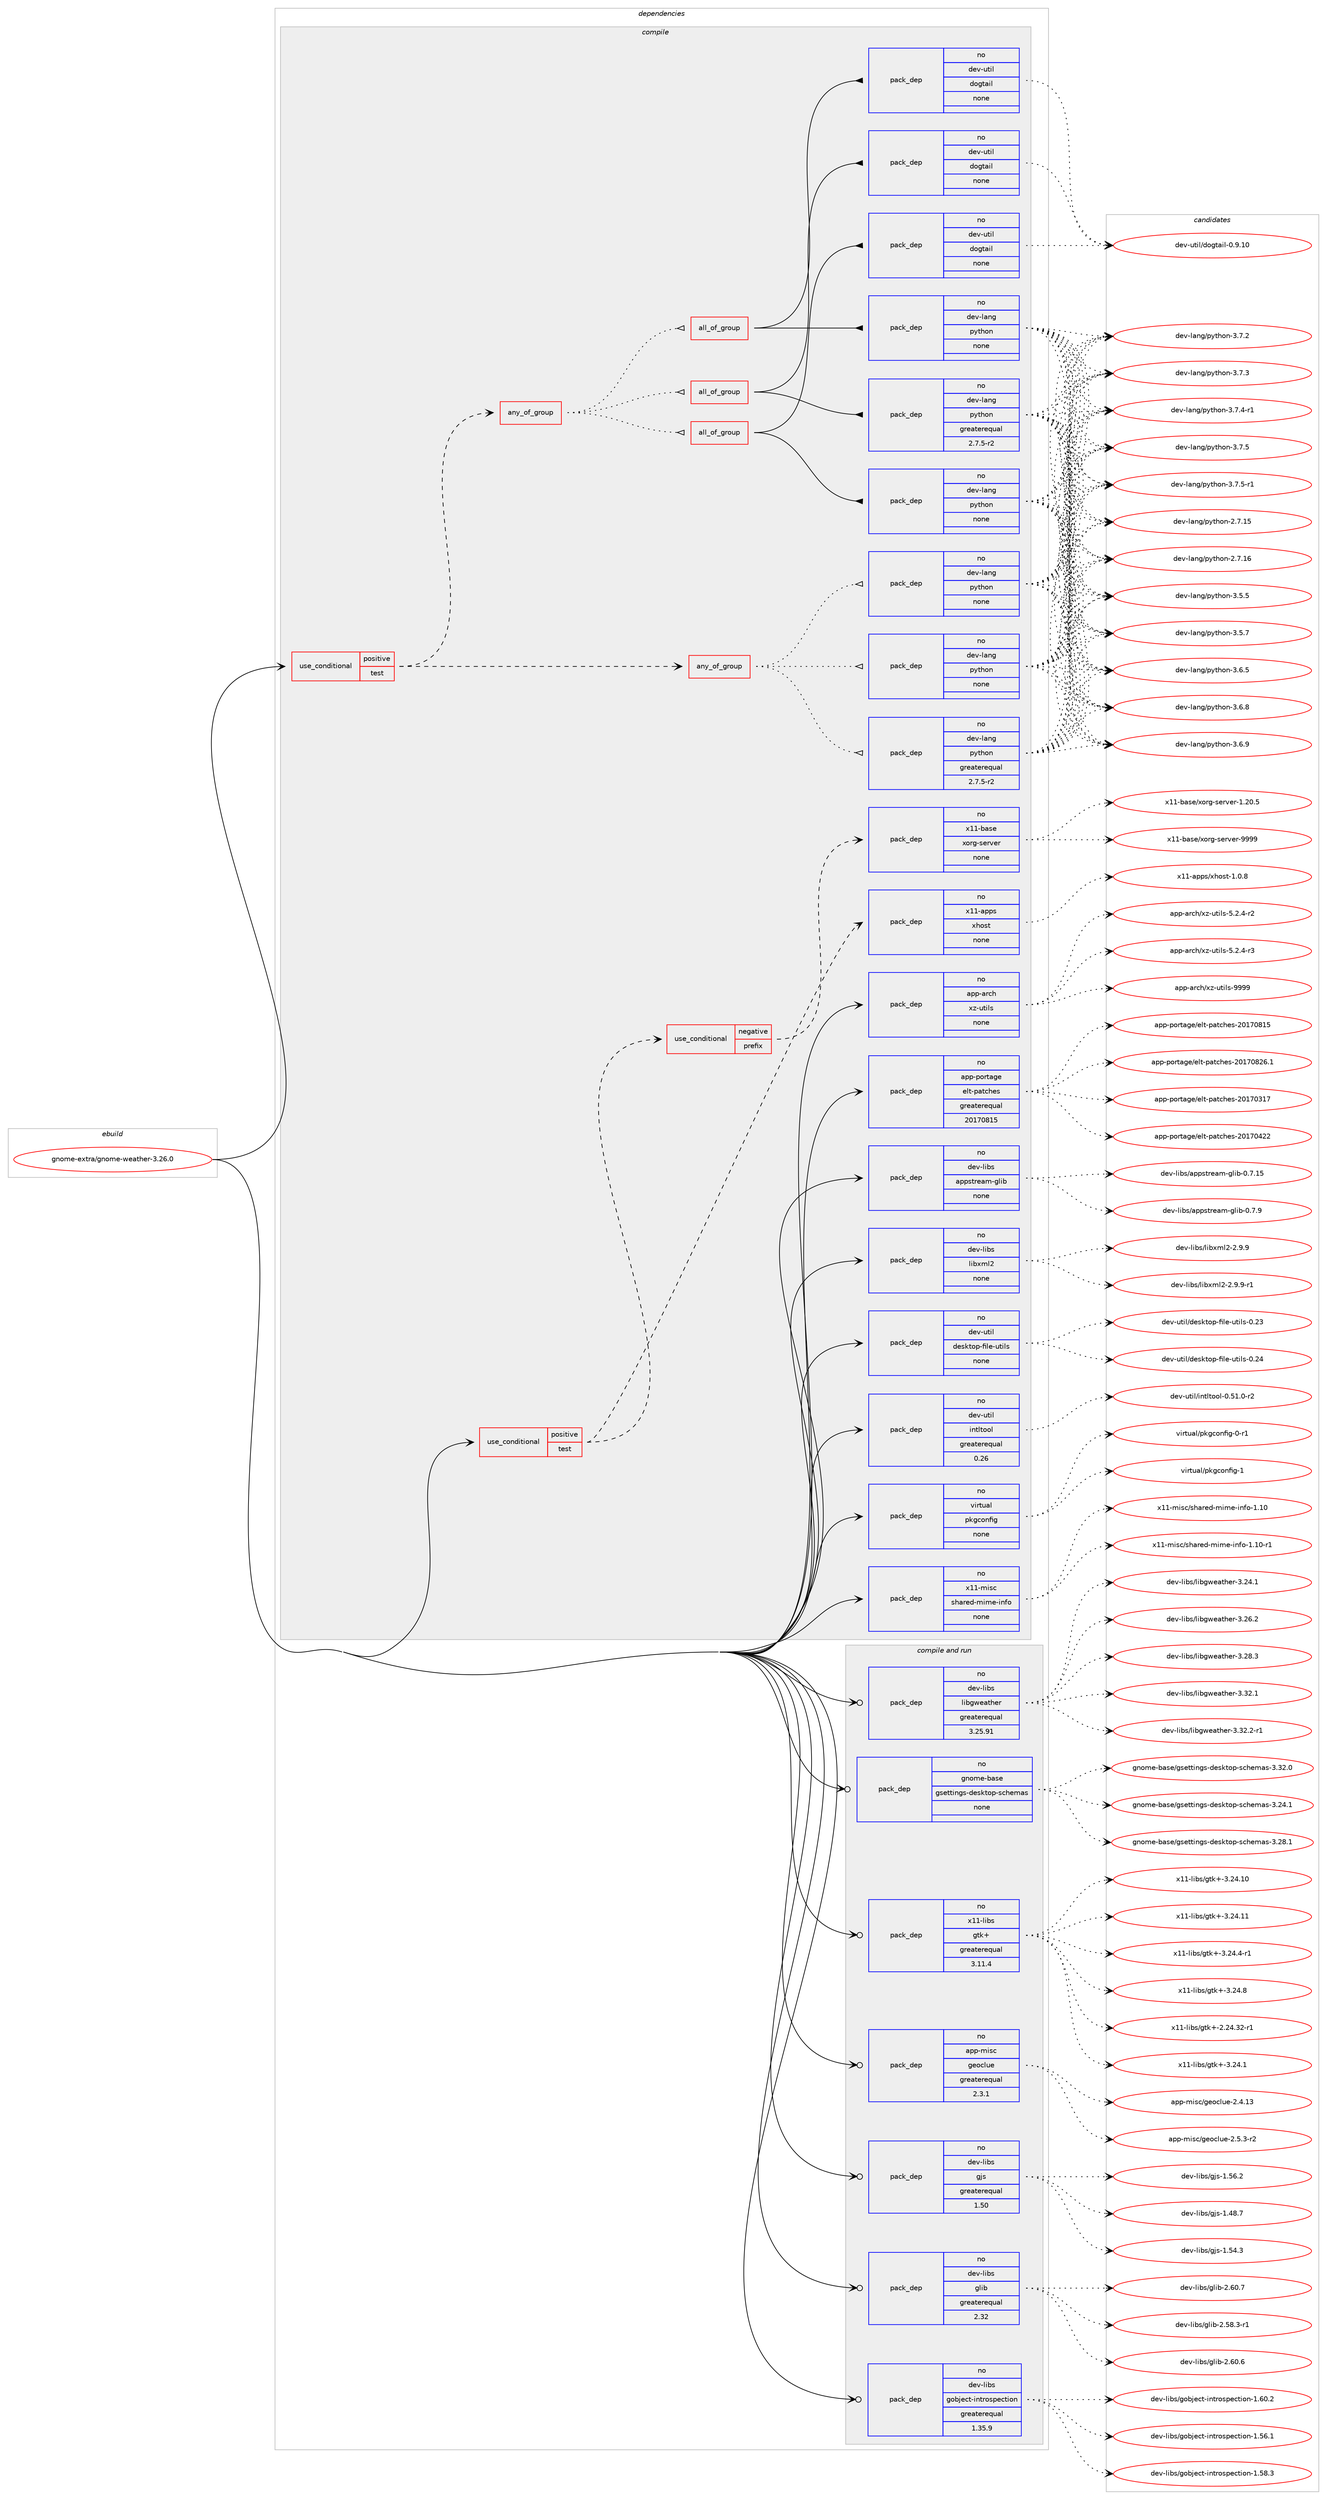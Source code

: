 digraph prolog {

# *************
# Graph options
# *************

newrank=true;
concentrate=true;
compound=true;
graph [rankdir=LR,fontname=Helvetica,fontsize=10,ranksep=1.5];#, ranksep=2.5, nodesep=0.2];
edge  [arrowhead=vee];
node  [fontname=Helvetica,fontsize=10];

# **********
# The ebuild
# **********

subgraph cluster_leftcol {
color=gray;
rank=same;
label=<<i>ebuild</i>>;
id [label="gnome-extra/gnome-weather-3.26.0", color=red, width=4, href="../gnome-extra/gnome-weather-3.26.0.svg"];
}

# ****************
# The dependencies
# ****************

subgraph cluster_midcol {
color=gray;
label=<<i>dependencies</i>>;
subgraph cluster_compile {
fillcolor="#eeeeee";
style=filled;
label=<<i>compile</i>>;
subgraph cond186007 {
dependency749038 [label=<<TABLE BORDER="0" CELLBORDER="1" CELLSPACING="0" CELLPADDING="4"><TR><TD ROWSPAN="3" CELLPADDING="10">use_conditional</TD></TR><TR><TD>positive</TD></TR><TR><TD>test</TD></TR></TABLE>>, shape=none, color=red];
subgraph any12221 {
dependency749039 [label=<<TABLE BORDER="0" CELLBORDER="1" CELLSPACING="0" CELLPADDING="4"><TR><TD CELLPADDING="10">any_of_group</TD></TR></TABLE>>, shape=none, color=red];subgraph pack550413 {
dependency749040 [label=<<TABLE BORDER="0" CELLBORDER="1" CELLSPACING="0" CELLPADDING="4" WIDTH="220"><TR><TD ROWSPAN="6" CELLPADDING="30">pack_dep</TD></TR><TR><TD WIDTH="110">no</TD></TR><TR><TD>dev-lang</TD></TR><TR><TD>python</TD></TR><TR><TD>none</TD></TR><TR><TD></TD></TR></TABLE>>, shape=none, color=blue];
}
dependency749039:e -> dependency749040:w [weight=20,style="dotted",arrowhead="oinv"];
subgraph pack550414 {
dependency749041 [label=<<TABLE BORDER="0" CELLBORDER="1" CELLSPACING="0" CELLPADDING="4" WIDTH="220"><TR><TD ROWSPAN="6" CELLPADDING="30">pack_dep</TD></TR><TR><TD WIDTH="110">no</TD></TR><TR><TD>dev-lang</TD></TR><TR><TD>python</TD></TR><TR><TD>none</TD></TR><TR><TD></TD></TR></TABLE>>, shape=none, color=blue];
}
dependency749039:e -> dependency749041:w [weight=20,style="dotted",arrowhead="oinv"];
subgraph pack550415 {
dependency749042 [label=<<TABLE BORDER="0" CELLBORDER="1" CELLSPACING="0" CELLPADDING="4" WIDTH="220"><TR><TD ROWSPAN="6" CELLPADDING="30">pack_dep</TD></TR><TR><TD WIDTH="110">no</TD></TR><TR><TD>dev-lang</TD></TR><TR><TD>python</TD></TR><TR><TD>greaterequal</TD></TR><TR><TD>2.7.5-r2</TD></TR></TABLE>>, shape=none, color=blue];
}
dependency749039:e -> dependency749042:w [weight=20,style="dotted",arrowhead="oinv"];
}
dependency749038:e -> dependency749039:w [weight=20,style="dashed",arrowhead="vee"];
subgraph any12222 {
dependency749043 [label=<<TABLE BORDER="0" CELLBORDER="1" CELLSPACING="0" CELLPADDING="4"><TR><TD CELLPADDING="10">any_of_group</TD></TR></TABLE>>, shape=none, color=red];subgraph all400 {
dependency749044 [label=<<TABLE BORDER="0" CELLBORDER="1" CELLSPACING="0" CELLPADDING="4"><TR><TD CELLPADDING="10">all_of_group</TD></TR></TABLE>>, shape=none, color=red];subgraph pack550416 {
dependency749045 [label=<<TABLE BORDER="0" CELLBORDER="1" CELLSPACING="0" CELLPADDING="4" WIDTH="220"><TR><TD ROWSPAN="6" CELLPADDING="30">pack_dep</TD></TR><TR><TD WIDTH="110">no</TD></TR><TR><TD>dev-lang</TD></TR><TR><TD>python</TD></TR><TR><TD>none</TD></TR><TR><TD></TD></TR></TABLE>>, shape=none, color=blue];
}
dependency749044:e -> dependency749045:w [weight=20,style="solid",arrowhead="inv"];
subgraph pack550417 {
dependency749046 [label=<<TABLE BORDER="0" CELLBORDER="1" CELLSPACING="0" CELLPADDING="4" WIDTH="220"><TR><TD ROWSPAN="6" CELLPADDING="30">pack_dep</TD></TR><TR><TD WIDTH="110">no</TD></TR><TR><TD>dev-util</TD></TR><TR><TD>dogtail</TD></TR><TR><TD>none</TD></TR><TR><TD></TD></TR></TABLE>>, shape=none, color=blue];
}
dependency749044:e -> dependency749046:w [weight=20,style="solid",arrowhead="inv"];
}
dependency749043:e -> dependency749044:w [weight=20,style="dotted",arrowhead="oinv"];
subgraph all401 {
dependency749047 [label=<<TABLE BORDER="0" CELLBORDER="1" CELLSPACING="0" CELLPADDING="4"><TR><TD CELLPADDING="10">all_of_group</TD></TR></TABLE>>, shape=none, color=red];subgraph pack550418 {
dependency749048 [label=<<TABLE BORDER="0" CELLBORDER="1" CELLSPACING="0" CELLPADDING="4" WIDTH="220"><TR><TD ROWSPAN="6" CELLPADDING="30">pack_dep</TD></TR><TR><TD WIDTH="110">no</TD></TR><TR><TD>dev-lang</TD></TR><TR><TD>python</TD></TR><TR><TD>none</TD></TR><TR><TD></TD></TR></TABLE>>, shape=none, color=blue];
}
dependency749047:e -> dependency749048:w [weight=20,style="solid",arrowhead="inv"];
subgraph pack550419 {
dependency749049 [label=<<TABLE BORDER="0" CELLBORDER="1" CELLSPACING="0" CELLPADDING="4" WIDTH="220"><TR><TD ROWSPAN="6" CELLPADDING="30">pack_dep</TD></TR><TR><TD WIDTH="110">no</TD></TR><TR><TD>dev-util</TD></TR><TR><TD>dogtail</TD></TR><TR><TD>none</TD></TR><TR><TD></TD></TR></TABLE>>, shape=none, color=blue];
}
dependency749047:e -> dependency749049:w [weight=20,style="solid",arrowhead="inv"];
}
dependency749043:e -> dependency749047:w [weight=20,style="dotted",arrowhead="oinv"];
subgraph all402 {
dependency749050 [label=<<TABLE BORDER="0" CELLBORDER="1" CELLSPACING="0" CELLPADDING="4"><TR><TD CELLPADDING="10">all_of_group</TD></TR></TABLE>>, shape=none, color=red];subgraph pack550420 {
dependency749051 [label=<<TABLE BORDER="0" CELLBORDER="1" CELLSPACING="0" CELLPADDING="4" WIDTH="220"><TR><TD ROWSPAN="6" CELLPADDING="30">pack_dep</TD></TR><TR><TD WIDTH="110">no</TD></TR><TR><TD>dev-lang</TD></TR><TR><TD>python</TD></TR><TR><TD>greaterequal</TD></TR><TR><TD>2.7.5-r2</TD></TR></TABLE>>, shape=none, color=blue];
}
dependency749050:e -> dependency749051:w [weight=20,style="solid",arrowhead="inv"];
subgraph pack550421 {
dependency749052 [label=<<TABLE BORDER="0" CELLBORDER="1" CELLSPACING="0" CELLPADDING="4" WIDTH="220"><TR><TD ROWSPAN="6" CELLPADDING="30">pack_dep</TD></TR><TR><TD WIDTH="110">no</TD></TR><TR><TD>dev-util</TD></TR><TR><TD>dogtail</TD></TR><TR><TD>none</TD></TR><TR><TD></TD></TR></TABLE>>, shape=none, color=blue];
}
dependency749050:e -> dependency749052:w [weight=20,style="solid",arrowhead="inv"];
}
dependency749043:e -> dependency749050:w [weight=20,style="dotted",arrowhead="oinv"];
}
dependency749038:e -> dependency749043:w [weight=20,style="dashed",arrowhead="vee"];
}
id:e -> dependency749038:w [weight=20,style="solid",arrowhead="vee"];
subgraph cond186008 {
dependency749053 [label=<<TABLE BORDER="0" CELLBORDER="1" CELLSPACING="0" CELLPADDING="4"><TR><TD ROWSPAN="3" CELLPADDING="10">use_conditional</TD></TR><TR><TD>positive</TD></TR><TR><TD>test</TD></TR></TABLE>>, shape=none, color=red];
subgraph cond186009 {
dependency749054 [label=<<TABLE BORDER="0" CELLBORDER="1" CELLSPACING="0" CELLPADDING="4"><TR><TD ROWSPAN="3" CELLPADDING="10">use_conditional</TD></TR><TR><TD>negative</TD></TR><TR><TD>prefix</TD></TR></TABLE>>, shape=none, color=red];
subgraph pack550422 {
dependency749055 [label=<<TABLE BORDER="0" CELLBORDER="1" CELLSPACING="0" CELLPADDING="4" WIDTH="220"><TR><TD ROWSPAN="6" CELLPADDING="30">pack_dep</TD></TR><TR><TD WIDTH="110">no</TD></TR><TR><TD>x11-base</TD></TR><TR><TD>xorg-server</TD></TR><TR><TD>none</TD></TR><TR><TD></TD></TR></TABLE>>, shape=none, color=blue];
}
dependency749054:e -> dependency749055:w [weight=20,style="dashed",arrowhead="vee"];
}
dependency749053:e -> dependency749054:w [weight=20,style="dashed",arrowhead="vee"];
subgraph pack550423 {
dependency749056 [label=<<TABLE BORDER="0" CELLBORDER="1" CELLSPACING="0" CELLPADDING="4" WIDTH="220"><TR><TD ROWSPAN="6" CELLPADDING="30">pack_dep</TD></TR><TR><TD WIDTH="110">no</TD></TR><TR><TD>x11-apps</TD></TR><TR><TD>xhost</TD></TR><TR><TD>none</TD></TR><TR><TD></TD></TR></TABLE>>, shape=none, color=blue];
}
dependency749053:e -> dependency749056:w [weight=20,style="dashed",arrowhead="vee"];
}
id:e -> dependency749053:w [weight=20,style="solid",arrowhead="vee"];
subgraph pack550424 {
dependency749057 [label=<<TABLE BORDER="0" CELLBORDER="1" CELLSPACING="0" CELLPADDING="4" WIDTH="220"><TR><TD ROWSPAN="6" CELLPADDING="30">pack_dep</TD></TR><TR><TD WIDTH="110">no</TD></TR><TR><TD>app-arch</TD></TR><TR><TD>xz-utils</TD></TR><TR><TD>none</TD></TR><TR><TD></TD></TR></TABLE>>, shape=none, color=blue];
}
id:e -> dependency749057:w [weight=20,style="solid",arrowhead="vee"];
subgraph pack550425 {
dependency749058 [label=<<TABLE BORDER="0" CELLBORDER="1" CELLSPACING="0" CELLPADDING="4" WIDTH="220"><TR><TD ROWSPAN="6" CELLPADDING="30">pack_dep</TD></TR><TR><TD WIDTH="110">no</TD></TR><TR><TD>app-portage</TD></TR><TR><TD>elt-patches</TD></TR><TR><TD>greaterequal</TD></TR><TR><TD>20170815</TD></TR></TABLE>>, shape=none, color=blue];
}
id:e -> dependency749058:w [weight=20,style="solid",arrowhead="vee"];
subgraph pack550426 {
dependency749059 [label=<<TABLE BORDER="0" CELLBORDER="1" CELLSPACING="0" CELLPADDING="4" WIDTH="220"><TR><TD ROWSPAN="6" CELLPADDING="30">pack_dep</TD></TR><TR><TD WIDTH="110">no</TD></TR><TR><TD>dev-libs</TD></TR><TR><TD>appstream-glib</TD></TR><TR><TD>none</TD></TR><TR><TD></TD></TR></TABLE>>, shape=none, color=blue];
}
id:e -> dependency749059:w [weight=20,style="solid",arrowhead="vee"];
subgraph pack550427 {
dependency749060 [label=<<TABLE BORDER="0" CELLBORDER="1" CELLSPACING="0" CELLPADDING="4" WIDTH="220"><TR><TD ROWSPAN="6" CELLPADDING="30">pack_dep</TD></TR><TR><TD WIDTH="110">no</TD></TR><TR><TD>dev-libs</TD></TR><TR><TD>libxml2</TD></TR><TR><TD>none</TD></TR><TR><TD></TD></TR></TABLE>>, shape=none, color=blue];
}
id:e -> dependency749060:w [weight=20,style="solid",arrowhead="vee"];
subgraph pack550428 {
dependency749061 [label=<<TABLE BORDER="0" CELLBORDER="1" CELLSPACING="0" CELLPADDING="4" WIDTH="220"><TR><TD ROWSPAN="6" CELLPADDING="30">pack_dep</TD></TR><TR><TD WIDTH="110">no</TD></TR><TR><TD>dev-util</TD></TR><TR><TD>desktop-file-utils</TD></TR><TR><TD>none</TD></TR><TR><TD></TD></TR></TABLE>>, shape=none, color=blue];
}
id:e -> dependency749061:w [weight=20,style="solid",arrowhead="vee"];
subgraph pack550429 {
dependency749062 [label=<<TABLE BORDER="0" CELLBORDER="1" CELLSPACING="0" CELLPADDING="4" WIDTH="220"><TR><TD ROWSPAN="6" CELLPADDING="30">pack_dep</TD></TR><TR><TD WIDTH="110">no</TD></TR><TR><TD>dev-util</TD></TR><TR><TD>intltool</TD></TR><TR><TD>greaterequal</TD></TR><TR><TD>0.26</TD></TR></TABLE>>, shape=none, color=blue];
}
id:e -> dependency749062:w [weight=20,style="solid",arrowhead="vee"];
subgraph pack550430 {
dependency749063 [label=<<TABLE BORDER="0" CELLBORDER="1" CELLSPACING="0" CELLPADDING="4" WIDTH="220"><TR><TD ROWSPAN="6" CELLPADDING="30">pack_dep</TD></TR><TR><TD WIDTH="110">no</TD></TR><TR><TD>virtual</TD></TR><TR><TD>pkgconfig</TD></TR><TR><TD>none</TD></TR><TR><TD></TD></TR></TABLE>>, shape=none, color=blue];
}
id:e -> dependency749063:w [weight=20,style="solid",arrowhead="vee"];
subgraph pack550431 {
dependency749064 [label=<<TABLE BORDER="0" CELLBORDER="1" CELLSPACING="0" CELLPADDING="4" WIDTH="220"><TR><TD ROWSPAN="6" CELLPADDING="30">pack_dep</TD></TR><TR><TD WIDTH="110">no</TD></TR><TR><TD>x11-misc</TD></TR><TR><TD>shared-mime-info</TD></TR><TR><TD>none</TD></TR><TR><TD></TD></TR></TABLE>>, shape=none, color=blue];
}
id:e -> dependency749064:w [weight=20,style="solid",arrowhead="vee"];
}
subgraph cluster_compileandrun {
fillcolor="#eeeeee";
style=filled;
label=<<i>compile and run</i>>;
subgraph pack550432 {
dependency749065 [label=<<TABLE BORDER="0" CELLBORDER="1" CELLSPACING="0" CELLPADDING="4" WIDTH="220"><TR><TD ROWSPAN="6" CELLPADDING="30">pack_dep</TD></TR><TR><TD WIDTH="110">no</TD></TR><TR><TD>app-misc</TD></TR><TR><TD>geoclue</TD></TR><TR><TD>greaterequal</TD></TR><TR><TD>2.3.1</TD></TR></TABLE>>, shape=none, color=blue];
}
id:e -> dependency749065:w [weight=20,style="solid",arrowhead="odotvee"];
subgraph pack550433 {
dependency749066 [label=<<TABLE BORDER="0" CELLBORDER="1" CELLSPACING="0" CELLPADDING="4" WIDTH="220"><TR><TD ROWSPAN="6" CELLPADDING="30">pack_dep</TD></TR><TR><TD WIDTH="110">no</TD></TR><TR><TD>dev-libs</TD></TR><TR><TD>gjs</TD></TR><TR><TD>greaterequal</TD></TR><TR><TD>1.50</TD></TR></TABLE>>, shape=none, color=blue];
}
id:e -> dependency749066:w [weight=20,style="solid",arrowhead="odotvee"];
subgraph pack550434 {
dependency749067 [label=<<TABLE BORDER="0" CELLBORDER="1" CELLSPACING="0" CELLPADDING="4" WIDTH="220"><TR><TD ROWSPAN="6" CELLPADDING="30">pack_dep</TD></TR><TR><TD WIDTH="110">no</TD></TR><TR><TD>dev-libs</TD></TR><TR><TD>glib</TD></TR><TR><TD>greaterequal</TD></TR><TR><TD>2.32</TD></TR></TABLE>>, shape=none, color=blue];
}
id:e -> dependency749067:w [weight=20,style="solid",arrowhead="odotvee"];
subgraph pack550435 {
dependency749068 [label=<<TABLE BORDER="0" CELLBORDER="1" CELLSPACING="0" CELLPADDING="4" WIDTH="220"><TR><TD ROWSPAN="6" CELLPADDING="30">pack_dep</TD></TR><TR><TD WIDTH="110">no</TD></TR><TR><TD>dev-libs</TD></TR><TR><TD>gobject-introspection</TD></TR><TR><TD>greaterequal</TD></TR><TR><TD>1.35.9</TD></TR></TABLE>>, shape=none, color=blue];
}
id:e -> dependency749068:w [weight=20,style="solid",arrowhead="odotvee"];
subgraph pack550436 {
dependency749069 [label=<<TABLE BORDER="0" CELLBORDER="1" CELLSPACING="0" CELLPADDING="4" WIDTH="220"><TR><TD ROWSPAN="6" CELLPADDING="30">pack_dep</TD></TR><TR><TD WIDTH="110">no</TD></TR><TR><TD>dev-libs</TD></TR><TR><TD>libgweather</TD></TR><TR><TD>greaterequal</TD></TR><TR><TD>3.25.91</TD></TR></TABLE>>, shape=none, color=blue];
}
id:e -> dependency749069:w [weight=20,style="solid",arrowhead="odotvee"];
subgraph pack550437 {
dependency749070 [label=<<TABLE BORDER="0" CELLBORDER="1" CELLSPACING="0" CELLPADDING="4" WIDTH="220"><TR><TD ROWSPAN="6" CELLPADDING="30">pack_dep</TD></TR><TR><TD WIDTH="110">no</TD></TR><TR><TD>gnome-base</TD></TR><TR><TD>gsettings-desktop-schemas</TD></TR><TR><TD>none</TD></TR><TR><TD></TD></TR></TABLE>>, shape=none, color=blue];
}
id:e -> dependency749070:w [weight=20,style="solid",arrowhead="odotvee"];
subgraph pack550438 {
dependency749071 [label=<<TABLE BORDER="0" CELLBORDER="1" CELLSPACING="0" CELLPADDING="4" WIDTH="220"><TR><TD ROWSPAN="6" CELLPADDING="30">pack_dep</TD></TR><TR><TD WIDTH="110">no</TD></TR><TR><TD>x11-libs</TD></TR><TR><TD>gtk+</TD></TR><TR><TD>greaterequal</TD></TR><TR><TD>3.11.4</TD></TR></TABLE>>, shape=none, color=blue];
}
id:e -> dependency749071:w [weight=20,style="solid",arrowhead="odotvee"];
}
subgraph cluster_run {
fillcolor="#eeeeee";
style=filled;
label=<<i>run</i>>;
}
}

# **************
# The candidates
# **************

subgraph cluster_choices {
rank=same;
color=gray;
label=<<i>candidates</i>>;

subgraph choice550413 {
color=black;
nodesep=1;
choice10010111845108971101034711212111610411111045504655464953 [label="dev-lang/python-2.7.15", color=red, width=4,href="../dev-lang/python-2.7.15.svg"];
choice10010111845108971101034711212111610411111045504655464954 [label="dev-lang/python-2.7.16", color=red, width=4,href="../dev-lang/python-2.7.16.svg"];
choice100101118451089711010347112121116104111110455146534653 [label="dev-lang/python-3.5.5", color=red, width=4,href="../dev-lang/python-3.5.5.svg"];
choice100101118451089711010347112121116104111110455146534655 [label="dev-lang/python-3.5.7", color=red, width=4,href="../dev-lang/python-3.5.7.svg"];
choice100101118451089711010347112121116104111110455146544653 [label="dev-lang/python-3.6.5", color=red, width=4,href="../dev-lang/python-3.6.5.svg"];
choice100101118451089711010347112121116104111110455146544656 [label="dev-lang/python-3.6.8", color=red, width=4,href="../dev-lang/python-3.6.8.svg"];
choice100101118451089711010347112121116104111110455146544657 [label="dev-lang/python-3.6.9", color=red, width=4,href="../dev-lang/python-3.6.9.svg"];
choice100101118451089711010347112121116104111110455146554650 [label="dev-lang/python-3.7.2", color=red, width=4,href="../dev-lang/python-3.7.2.svg"];
choice100101118451089711010347112121116104111110455146554651 [label="dev-lang/python-3.7.3", color=red, width=4,href="../dev-lang/python-3.7.3.svg"];
choice1001011184510897110103471121211161041111104551465546524511449 [label="dev-lang/python-3.7.4-r1", color=red, width=4,href="../dev-lang/python-3.7.4-r1.svg"];
choice100101118451089711010347112121116104111110455146554653 [label="dev-lang/python-3.7.5", color=red, width=4,href="../dev-lang/python-3.7.5.svg"];
choice1001011184510897110103471121211161041111104551465546534511449 [label="dev-lang/python-3.7.5-r1", color=red, width=4,href="../dev-lang/python-3.7.5-r1.svg"];
dependency749040:e -> choice10010111845108971101034711212111610411111045504655464953:w [style=dotted,weight="100"];
dependency749040:e -> choice10010111845108971101034711212111610411111045504655464954:w [style=dotted,weight="100"];
dependency749040:e -> choice100101118451089711010347112121116104111110455146534653:w [style=dotted,weight="100"];
dependency749040:e -> choice100101118451089711010347112121116104111110455146534655:w [style=dotted,weight="100"];
dependency749040:e -> choice100101118451089711010347112121116104111110455146544653:w [style=dotted,weight="100"];
dependency749040:e -> choice100101118451089711010347112121116104111110455146544656:w [style=dotted,weight="100"];
dependency749040:e -> choice100101118451089711010347112121116104111110455146544657:w [style=dotted,weight="100"];
dependency749040:e -> choice100101118451089711010347112121116104111110455146554650:w [style=dotted,weight="100"];
dependency749040:e -> choice100101118451089711010347112121116104111110455146554651:w [style=dotted,weight="100"];
dependency749040:e -> choice1001011184510897110103471121211161041111104551465546524511449:w [style=dotted,weight="100"];
dependency749040:e -> choice100101118451089711010347112121116104111110455146554653:w [style=dotted,weight="100"];
dependency749040:e -> choice1001011184510897110103471121211161041111104551465546534511449:w [style=dotted,weight="100"];
}
subgraph choice550414 {
color=black;
nodesep=1;
choice10010111845108971101034711212111610411111045504655464953 [label="dev-lang/python-2.7.15", color=red, width=4,href="../dev-lang/python-2.7.15.svg"];
choice10010111845108971101034711212111610411111045504655464954 [label="dev-lang/python-2.7.16", color=red, width=4,href="../dev-lang/python-2.7.16.svg"];
choice100101118451089711010347112121116104111110455146534653 [label="dev-lang/python-3.5.5", color=red, width=4,href="../dev-lang/python-3.5.5.svg"];
choice100101118451089711010347112121116104111110455146534655 [label="dev-lang/python-3.5.7", color=red, width=4,href="../dev-lang/python-3.5.7.svg"];
choice100101118451089711010347112121116104111110455146544653 [label="dev-lang/python-3.6.5", color=red, width=4,href="../dev-lang/python-3.6.5.svg"];
choice100101118451089711010347112121116104111110455146544656 [label="dev-lang/python-3.6.8", color=red, width=4,href="../dev-lang/python-3.6.8.svg"];
choice100101118451089711010347112121116104111110455146544657 [label="dev-lang/python-3.6.9", color=red, width=4,href="../dev-lang/python-3.6.9.svg"];
choice100101118451089711010347112121116104111110455146554650 [label="dev-lang/python-3.7.2", color=red, width=4,href="../dev-lang/python-3.7.2.svg"];
choice100101118451089711010347112121116104111110455146554651 [label="dev-lang/python-3.7.3", color=red, width=4,href="../dev-lang/python-3.7.3.svg"];
choice1001011184510897110103471121211161041111104551465546524511449 [label="dev-lang/python-3.7.4-r1", color=red, width=4,href="../dev-lang/python-3.7.4-r1.svg"];
choice100101118451089711010347112121116104111110455146554653 [label="dev-lang/python-3.7.5", color=red, width=4,href="../dev-lang/python-3.7.5.svg"];
choice1001011184510897110103471121211161041111104551465546534511449 [label="dev-lang/python-3.7.5-r1", color=red, width=4,href="../dev-lang/python-3.7.5-r1.svg"];
dependency749041:e -> choice10010111845108971101034711212111610411111045504655464953:w [style=dotted,weight="100"];
dependency749041:e -> choice10010111845108971101034711212111610411111045504655464954:w [style=dotted,weight="100"];
dependency749041:e -> choice100101118451089711010347112121116104111110455146534653:w [style=dotted,weight="100"];
dependency749041:e -> choice100101118451089711010347112121116104111110455146534655:w [style=dotted,weight="100"];
dependency749041:e -> choice100101118451089711010347112121116104111110455146544653:w [style=dotted,weight="100"];
dependency749041:e -> choice100101118451089711010347112121116104111110455146544656:w [style=dotted,weight="100"];
dependency749041:e -> choice100101118451089711010347112121116104111110455146544657:w [style=dotted,weight="100"];
dependency749041:e -> choice100101118451089711010347112121116104111110455146554650:w [style=dotted,weight="100"];
dependency749041:e -> choice100101118451089711010347112121116104111110455146554651:w [style=dotted,weight="100"];
dependency749041:e -> choice1001011184510897110103471121211161041111104551465546524511449:w [style=dotted,weight="100"];
dependency749041:e -> choice100101118451089711010347112121116104111110455146554653:w [style=dotted,weight="100"];
dependency749041:e -> choice1001011184510897110103471121211161041111104551465546534511449:w [style=dotted,weight="100"];
}
subgraph choice550415 {
color=black;
nodesep=1;
choice10010111845108971101034711212111610411111045504655464953 [label="dev-lang/python-2.7.15", color=red, width=4,href="../dev-lang/python-2.7.15.svg"];
choice10010111845108971101034711212111610411111045504655464954 [label="dev-lang/python-2.7.16", color=red, width=4,href="../dev-lang/python-2.7.16.svg"];
choice100101118451089711010347112121116104111110455146534653 [label="dev-lang/python-3.5.5", color=red, width=4,href="../dev-lang/python-3.5.5.svg"];
choice100101118451089711010347112121116104111110455146534655 [label="dev-lang/python-3.5.7", color=red, width=4,href="../dev-lang/python-3.5.7.svg"];
choice100101118451089711010347112121116104111110455146544653 [label="dev-lang/python-3.6.5", color=red, width=4,href="../dev-lang/python-3.6.5.svg"];
choice100101118451089711010347112121116104111110455146544656 [label="dev-lang/python-3.6.8", color=red, width=4,href="../dev-lang/python-3.6.8.svg"];
choice100101118451089711010347112121116104111110455146544657 [label="dev-lang/python-3.6.9", color=red, width=4,href="../dev-lang/python-3.6.9.svg"];
choice100101118451089711010347112121116104111110455146554650 [label="dev-lang/python-3.7.2", color=red, width=4,href="../dev-lang/python-3.7.2.svg"];
choice100101118451089711010347112121116104111110455146554651 [label="dev-lang/python-3.7.3", color=red, width=4,href="../dev-lang/python-3.7.3.svg"];
choice1001011184510897110103471121211161041111104551465546524511449 [label="dev-lang/python-3.7.4-r1", color=red, width=4,href="../dev-lang/python-3.7.4-r1.svg"];
choice100101118451089711010347112121116104111110455146554653 [label="dev-lang/python-3.7.5", color=red, width=4,href="../dev-lang/python-3.7.5.svg"];
choice1001011184510897110103471121211161041111104551465546534511449 [label="dev-lang/python-3.7.5-r1", color=red, width=4,href="../dev-lang/python-3.7.5-r1.svg"];
dependency749042:e -> choice10010111845108971101034711212111610411111045504655464953:w [style=dotted,weight="100"];
dependency749042:e -> choice10010111845108971101034711212111610411111045504655464954:w [style=dotted,weight="100"];
dependency749042:e -> choice100101118451089711010347112121116104111110455146534653:w [style=dotted,weight="100"];
dependency749042:e -> choice100101118451089711010347112121116104111110455146534655:w [style=dotted,weight="100"];
dependency749042:e -> choice100101118451089711010347112121116104111110455146544653:w [style=dotted,weight="100"];
dependency749042:e -> choice100101118451089711010347112121116104111110455146544656:w [style=dotted,weight="100"];
dependency749042:e -> choice100101118451089711010347112121116104111110455146544657:w [style=dotted,weight="100"];
dependency749042:e -> choice100101118451089711010347112121116104111110455146554650:w [style=dotted,weight="100"];
dependency749042:e -> choice100101118451089711010347112121116104111110455146554651:w [style=dotted,weight="100"];
dependency749042:e -> choice1001011184510897110103471121211161041111104551465546524511449:w [style=dotted,weight="100"];
dependency749042:e -> choice100101118451089711010347112121116104111110455146554653:w [style=dotted,weight="100"];
dependency749042:e -> choice1001011184510897110103471121211161041111104551465546534511449:w [style=dotted,weight="100"];
}
subgraph choice550416 {
color=black;
nodesep=1;
choice10010111845108971101034711212111610411111045504655464953 [label="dev-lang/python-2.7.15", color=red, width=4,href="../dev-lang/python-2.7.15.svg"];
choice10010111845108971101034711212111610411111045504655464954 [label="dev-lang/python-2.7.16", color=red, width=4,href="../dev-lang/python-2.7.16.svg"];
choice100101118451089711010347112121116104111110455146534653 [label="dev-lang/python-3.5.5", color=red, width=4,href="../dev-lang/python-3.5.5.svg"];
choice100101118451089711010347112121116104111110455146534655 [label="dev-lang/python-3.5.7", color=red, width=4,href="../dev-lang/python-3.5.7.svg"];
choice100101118451089711010347112121116104111110455146544653 [label="dev-lang/python-3.6.5", color=red, width=4,href="../dev-lang/python-3.6.5.svg"];
choice100101118451089711010347112121116104111110455146544656 [label="dev-lang/python-3.6.8", color=red, width=4,href="../dev-lang/python-3.6.8.svg"];
choice100101118451089711010347112121116104111110455146544657 [label="dev-lang/python-3.6.9", color=red, width=4,href="../dev-lang/python-3.6.9.svg"];
choice100101118451089711010347112121116104111110455146554650 [label="dev-lang/python-3.7.2", color=red, width=4,href="../dev-lang/python-3.7.2.svg"];
choice100101118451089711010347112121116104111110455146554651 [label="dev-lang/python-3.7.3", color=red, width=4,href="../dev-lang/python-3.7.3.svg"];
choice1001011184510897110103471121211161041111104551465546524511449 [label="dev-lang/python-3.7.4-r1", color=red, width=4,href="../dev-lang/python-3.7.4-r1.svg"];
choice100101118451089711010347112121116104111110455146554653 [label="dev-lang/python-3.7.5", color=red, width=4,href="../dev-lang/python-3.7.5.svg"];
choice1001011184510897110103471121211161041111104551465546534511449 [label="dev-lang/python-3.7.5-r1", color=red, width=4,href="../dev-lang/python-3.7.5-r1.svg"];
dependency749045:e -> choice10010111845108971101034711212111610411111045504655464953:w [style=dotted,weight="100"];
dependency749045:e -> choice10010111845108971101034711212111610411111045504655464954:w [style=dotted,weight="100"];
dependency749045:e -> choice100101118451089711010347112121116104111110455146534653:w [style=dotted,weight="100"];
dependency749045:e -> choice100101118451089711010347112121116104111110455146534655:w [style=dotted,weight="100"];
dependency749045:e -> choice100101118451089711010347112121116104111110455146544653:w [style=dotted,weight="100"];
dependency749045:e -> choice100101118451089711010347112121116104111110455146544656:w [style=dotted,weight="100"];
dependency749045:e -> choice100101118451089711010347112121116104111110455146544657:w [style=dotted,weight="100"];
dependency749045:e -> choice100101118451089711010347112121116104111110455146554650:w [style=dotted,weight="100"];
dependency749045:e -> choice100101118451089711010347112121116104111110455146554651:w [style=dotted,weight="100"];
dependency749045:e -> choice1001011184510897110103471121211161041111104551465546524511449:w [style=dotted,weight="100"];
dependency749045:e -> choice100101118451089711010347112121116104111110455146554653:w [style=dotted,weight="100"];
dependency749045:e -> choice1001011184510897110103471121211161041111104551465546534511449:w [style=dotted,weight="100"];
}
subgraph choice550417 {
color=black;
nodesep=1;
choice10010111845117116105108471001111031169710510845484657464948 [label="dev-util/dogtail-0.9.10", color=red, width=4,href="../dev-util/dogtail-0.9.10.svg"];
dependency749046:e -> choice10010111845117116105108471001111031169710510845484657464948:w [style=dotted,weight="100"];
}
subgraph choice550418 {
color=black;
nodesep=1;
choice10010111845108971101034711212111610411111045504655464953 [label="dev-lang/python-2.7.15", color=red, width=4,href="../dev-lang/python-2.7.15.svg"];
choice10010111845108971101034711212111610411111045504655464954 [label="dev-lang/python-2.7.16", color=red, width=4,href="../dev-lang/python-2.7.16.svg"];
choice100101118451089711010347112121116104111110455146534653 [label="dev-lang/python-3.5.5", color=red, width=4,href="../dev-lang/python-3.5.5.svg"];
choice100101118451089711010347112121116104111110455146534655 [label="dev-lang/python-3.5.7", color=red, width=4,href="../dev-lang/python-3.5.7.svg"];
choice100101118451089711010347112121116104111110455146544653 [label="dev-lang/python-3.6.5", color=red, width=4,href="../dev-lang/python-3.6.5.svg"];
choice100101118451089711010347112121116104111110455146544656 [label="dev-lang/python-3.6.8", color=red, width=4,href="../dev-lang/python-3.6.8.svg"];
choice100101118451089711010347112121116104111110455146544657 [label="dev-lang/python-3.6.9", color=red, width=4,href="../dev-lang/python-3.6.9.svg"];
choice100101118451089711010347112121116104111110455146554650 [label="dev-lang/python-3.7.2", color=red, width=4,href="../dev-lang/python-3.7.2.svg"];
choice100101118451089711010347112121116104111110455146554651 [label="dev-lang/python-3.7.3", color=red, width=4,href="../dev-lang/python-3.7.3.svg"];
choice1001011184510897110103471121211161041111104551465546524511449 [label="dev-lang/python-3.7.4-r1", color=red, width=4,href="../dev-lang/python-3.7.4-r1.svg"];
choice100101118451089711010347112121116104111110455146554653 [label="dev-lang/python-3.7.5", color=red, width=4,href="../dev-lang/python-3.7.5.svg"];
choice1001011184510897110103471121211161041111104551465546534511449 [label="dev-lang/python-3.7.5-r1", color=red, width=4,href="../dev-lang/python-3.7.5-r1.svg"];
dependency749048:e -> choice10010111845108971101034711212111610411111045504655464953:w [style=dotted,weight="100"];
dependency749048:e -> choice10010111845108971101034711212111610411111045504655464954:w [style=dotted,weight="100"];
dependency749048:e -> choice100101118451089711010347112121116104111110455146534653:w [style=dotted,weight="100"];
dependency749048:e -> choice100101118451089711010347112121116104111110455146534655:w [style=dotted,weight="100"];
dependency749048:e -> choice100101118451089711010347112121116104111110455146544653:w [style=dotted,weight="100"];
dependency749048:e -> choice100101118451089711010347112121116104111110455146544656:w [style=dotted,weight="100"];
dependency749048:e -> choice100101118451089711010347112121116104111110455146544657:w [style=dotted,weight="100"];
dependency749048:e -> choice100101118451089711010347112121116104111110455146554650:w [style=dotted,weight="100"];
dependency749048:e -> choice100101118451089711010347112121116104111110455146554651:w [style=dotted,weight="100"];
dependency749048:e -> choice1001011184510897110103471121211161041111104551465546524511449:w [style=dotted,weight="100"];
dependency749048:e -> choice100101118451089711010347112121116104111110455146554653:w [style=dotted,weight="100"];
dependency749048:e -> choice1001011184510897110103471121211161041111104551465546534511449:w [style=dotted,weight="100"];
}
subgraph choice550419 {
color=black;
nodesep=1;
choice10010111845117116105108471001111031169710510845484657464948 [label="dev-util/dogtail-0.9.10", color=red, width=4,href="../dev-util/dogtail-0.9.10.svg"];
dependency749049:e -> choice10010111845117116105108471001111031169710510845484657464948:w [style=dotted,weight="100"];
}
subgraph choice550420 {
color=black;
nodesep=1;
choice10010111845108971101034711212111610411111045504655464953 [label="dev-lang/python-2.7.15", color=red, width=4,href="../dev-lang/python-2.7.15.svg"];
choice10010111845108971101034711212111610411111045504655464954 [label="dev-lang/python-2.7.16", color=red, width=4,href="../dev-lang/python-2.7.16.svg"];
choice100101118451089711010347112121116104111110455146534653 [label="dev-lang/python-3.5.5", color=red, width=4,href="../dev-lang/python-3.5.5.svg"];
choice100101118451089711010347112121116104111110455146534655 [label="dev-lang/python-3.5.7", color=red, width=4,href="../dev-lang/python-3.5.7.svg"];
choice100101118451089711010347112121116104111110455146544653 [label="dev-lang/python-3.6.5", color=red, width=4,href="../dev-lang/python-3.6.5.svg"];
choice100101118451089711010347112121116104111110455146544656 [label="dev-lang/python-3.6.8", color=red, width=4,href="../dev-lang/python-3.6.8.svg"];
choice100101118451089711010347112121116104111110455146544657 [label="dev-lang/python-3.6.9", color=red, width=4,href="../dev-lang/python-3.6.9.svg"];
choice100101118451089711010347112121116104111110455146554650 [label="dev-lang/python-3.7.2", color=red, width=4,href="../dev-lang/python-3.7.2.svg"];
choice100101118451089711010347112121116104111110455146554651 [label="dev-lang/python-3.7.3", color=red, width=4,href="../dev-lang/python-3.7.3.svg"];
choice1001011184510897110103471121211161041111104551465546524511449 [label="dev-lang/python-3.7.4-r1", color=red, width=4,href="../dev-lang/python-3.7.4-r1.svg"];
choice100101118451089711010347112121116104111110455146554653 [label="dev-lang/python-3.7.5", color=red, width=4,href="../dev-lang/python-3.7.5.svg"];
choice1001011184510897110103471121211161041111104551465546534511449 [label="dev-lang/python-3.7.5-r1", color=red, width=4,href="../dev-lang/python-3.7.5-r1.svg"];
dependency749051:e -> choice10010111845108971101034711212111610411111045504655464953:w [style=dotted,weight="100"];
dependency749051:e -> choice10010111845108971101034711212111610411111045504655464954:w [style=dotted,weight="100"];
dependency749051:e -> choice100101118451089711010347112121116104111110455146534653:w [style=dotted,weight="100"];
dependency749051:e -> choice100101118451089711010347112121116104111110455146534655:w [style=dotted,weight="100"];
dependency749051:e -> choice100101118451089711010347112121116104111110455146544653:w [style=dotted,weight="100"];
dependency749051:e -> choice100101118451089711010347112121116104111110455146544656:w [style=dotted,weight="100"];
dependency749051:e -> choice100101118451089711010347112121116104111110455146544657:w [style=dotted,weight="100"];
dependency749051:e -> choice100101118451089711010347112121116104111110455146554650:w [style=dotted,weight="100"];
dependency749051:e -> choice100101118451089711010347112121116104111110455146554651:w [style=dotted,weight="100"];
dependency749051:e -> choice1001011184510897110103471121211161041111104551465546524511449:w [style=dotted,weight="100"];
dependency749051:e -> choice100101118451089711010347112121116104111110455146554653:w [style=dotted,weight="100"];
dependency749051:e -> choice1001011184510897110103471121211161041111104551465546534511449:w [style=dotted,weight="100"];
}
subgraph choice550421 {
color=black;
nodesep=1;
choice10010111845117116105108471001111031169710510845484657464948 [label="dev-util/dogtail-0.9.10", color=red, width=4,href="../dev-util/dogtail-0.9.10.svg"];
dependency749052:e -> choice10010111845117116105108471001111031169710510845484657464948:w [style=dotted,weight="100"];
}
subgraph choice550422 {
color=black;
nodesep=1;
choice1204949459897115101471201111141034511510111411810111445494650484653 [label="x11-base/xorg-server-1.20.5", color=red, width=4,href="../x11-base/xorg-server-1.20.5.svg"];
choice120494945989711510147120111114103451151011141181011144557575757 [label="x11-base/xorg-server-9999", color=red, width=4,href="../x11-base/xorg-server-9999.svg"];
dependency749055:e -> choice1204949459897115101471201111141034511510111411810111445494650484653:w [style=dotted,weight="100"];
dependency749055:e -> choice120494945989711510147120111114103451151011141181011144557575757:w [style=dotted,weight="100"];
}
subgraph choice550423 {
color=black;
nodesep=1;
choice1204949459711211211547120104111115116454946484656 [label="x11-apps/xhost-1.0.8", color=red, width=4,href="../x11-apps/xhost-1.0.8.svg"];
dependency749056:e -> choice1204949459711211211547120104111115116454946484656:w [style=dotted,weight="100"];
}
subgraph choice550424 {
color=black;
nodesep=1;
choice9711211245971149910447120122451171161051081154553465046524511450 [label="app-arch/xz-utils-5.2.4-r2", color=red, width=4,href="../app-arch/xz-utils-5.2.4-r2.svg"];
choice9711211245971149910447120122451171161051081154553465046524511451 [label="app-arch/xz-utils-5.2.4-r3", color=red, width=4,href="../app-arch/xz-utils-5.2.4-r3.svg"];
choice9711211245971149910447120122451171161051081154557575757 [label="app-arch/xz-utils-9999", color=red, width=4,href="../app-arch/xz-utils-9999.svg"];
dependency749057:e -> choice9711211245971149910447120122451171161051081154553465046524511450:w [style=dotted,weight="100"];
dependency749057:e -> choice9711211245971149910447120122451171161051081154553465046524511451:w [style=dotted,weight="100"];
dependency749057:e -> choice9711211245971149910447120122451171161051081154557575757:w [style=dotted,weight="100"];
}
subgraph choice550425 {
color=black;
nodesep=1;
choice97112112451121111141169710310147101108116451129711699104101115455048495548514955 [label="app-portage/elt-patches-20170317", color=red, width=4,href="../app-portage/elt-patches-20170317.svg"];
choice97112112451121111141169710310147101108116451129711699104101115455048495548525050 [label="app-portage/elt-patches-20170422", color=red, width=4,href="../app-portage/elt-patches-20170422.svg"];
choice97112112451121111141169710310147101108116451129711699104101115455048495548564953 [label="app-portage/elt-patches-20170815", color=red, width=4,href="../app-portage/elt-patches-20170815.svg"];
choice971121124511211111411697103101471011081164511297116991041011154550484955485650544649 [label="app-portage/elt-patches-20170826.1", color=red, width=4,href="../app-portage/elt-patches-20170826.1.svg"];
dependency749058:e -> choice97112112451121111141169710310147101108116451129711699104101115455048495548514955:w [style=dotted,weight="100"];
dependency749058:e -> choice97112112451121111141169710310147101108116451129711699104101115455048495548525050:w [style=dotted,weight="100"];
dependency749058:e -> choice97112112451121111141169710310147101108116451129711699104101115455048495548564953:w [style=dotted,weight="100"];
dependency749058:e -> choice971121124511211111411697103101471011081164511297116991041011154550484955485650544649:w [style=dotted,weight="100"];
}
subgraph choice550426 {
color=black;
nodesep=1;
choice1001011184510810598115479711211211511611410197109451031081059845484655464953 [label="dev-libs/appstream-glib-0.7.15", color=red, width=4,href="../dev-libs/appstream-glib-0.7.15.svg"];
choice10010111845108105981154797112112115116114101971094510310810598454846554657 [label="dev-libs/appstream-glib-0.7.9", color=red, width=4,href="../dev-libs/appstream-glib-0.7.9.svg"];
dependency749059:e -> choice1001011184510810598115479711211211511611410197109451031081059845484655464953:w [style=dotted,weight="100"];
dependency749059:e -> choice10010111845108105981154797112112115116114101971094510310810598454846554657:w [style=dotted,weight="100"];
}
subgraph choice550427 {
color=black;
nodesep=1;
choice1001011184510810598115471081059812010910850455046574657 [label="dev-libs/libxml2-2.9.9", color=red, width=4,href="../dev-libs/libxml2-2.9.9.svg"];
choice10010111845108105981154710810598120109108504550465746574511449 [label="dev-libs/libxml2-2.9.9-r1", color=red, width=4,href="../dev-libs/libxml2-2.9.9-r1.svg"];
dependency749060:e -> choice1001011184510810598115471081059812010910850455046574657:w [style=dotted,weight="100"];
dependency749060:e -> choice10010111845108105981154710810598120109108504550465746574511449:w [style=dotted,weight="100"];
}
subgraph choice550428 {
color=black;
nodesep=1;
choice100101118451171161051084710010111510711611111245102105108101451171161051081154548465051 [label="dev-util/desktop-file-utils-0.23", color=red, width=4,href="../dev-util/desktop-file-utils-0.23.svg"];
choice100101118451171161051084710010111510711611111245102105108101451171161051081154548465052 [label="dev-util/desktop-file-utils-0.24", color=red, width=4,href="../dev-util/desktop-file-utils-0.24.svg"];
dependency749061:e -> choice100101118451171161051084710010111510711611111245102105108101451171161051081154548465051:w [style=dotted,weight="100"];
dependency749061:e -> choice100101118451171161051084710010111510711611111245102105108101451171161051081154548465052:w [style=dotted,weight="100"];
}
subgraph choice550429 {
color=black;
nodesep=1;
choice1001011184511711610510847105110116108116111111108454846534946484511450 [label="dev-util/intltool-0.51.0-r2", color=red, width=4,href="../dev-util/intltool-0.51.0-r2.svg"];
dependency749062:e -> choice1001011184511711610510847105110116108116111111108454846534946484511450:w [style=dotted,weight="100"];
}
subgraph choice550430 {
color=black;
nodesep=1;
choice11810511411611797108471121071039911111010210510345484511449 [label="virtual/pkgconfig-0-r1", color=red, width=4,href="../virtual/pkgconfig-0-r1.svg"];
choice1181051141161179710847112107103991111101021051034549 [label="virtual/pkgconfig-1", color=red, width=4,href="../virtual/pkgconfig-1.svg"];
dependency749063:e -> choice11810511411611797108471121071039911111010210510345484511449:w [style=dotted,weight="100"];
dependency749063:e -> choice1181051141161179710847112107103991111101021051034549:w [style=dotted,weight="100"];
}
subgraph choice550431 {
color=black;
nodesep=1;
choice12049494510910511599471151049711410110045109105109101451051101021114549464948 [label="x11-misc/shared-mime-info-1.10", color=red, width=4,href="../x11-misc/shared-mime-info-1.10.svg"];
choice120494945109105115994711510497114101100451091051091014510511010211145494649484511449 [label="x11-misc/shared-mime-info-1.10-r1", color=red, width=4,href="../x11-misc/shared-mime-info-1.10-r1.svg"];
dependency749064:e -> choice12049494510910511599471151049711410110045109105109101451051101021114549464948:w [style=dotted,weight="100"];
dependency749064:e -> choice120494945109105115994711510497114101100451091051091014510511010211145494649484511449:w [style=dotted,weight="100"];
}
subgraph choice550432 {
color=black;
nodesep=1;
choice971121124510910511599471031011119910811710145504652464951 [label="app-misc/geoclue-2.4.13", color=red, width=4,href="../app-misc/geoclue-2.4.13.svg"];
choice97112112451091051159947103101111991081171014550465346514511450 [label="app-misc/geoclue-2.5.3-r2", color=red, width=4,href="../app-misc/geoclue-2.5.3-r2.svg"];
dependency749065:e -> choice971121124510910511599471031011119910811710145504652464951:w [style=dotted,weight="100"];
dependency749065:e -> choice97112112451091051159947103101111991081171014550465346514511450:w [style=dotted,weight="100"];
}
subgraph choice550433 {
color=black;
nodesep=1;
choice10010111845108105981154710310611545494652564655 [label="dev-libs/gjs-1.48.7", color=red, width=4,href="../dev-libs/gjs-1.48.7.svg"];
choice10010111845108105981154710310611545494653524651 [label="dev-libs/gjs-1.54.3", color=red, width=4,href="../dev-libs/gjs-1.54.3.svg"];
choice10010111845108105981154710310611545494653544650 [label="dev-libs/gjs-1.56.2", color=red, width=4,href="../dev-libs/gjs-1.56.2.svg"];
dependency749066:e -> choice10010111845108105981154710310611545494652564655:w [style=dotted,weight="100"];
dependency749066:e -> choice10010111845108105981154710310611545494653524651:w [style=dotted,weight="100"];
dependency749066:e -> choice10010111845108105981154710310611545494653544650:w [style=dotted,weight="100"];
}
subgraph choice550434 {
color=black;
nodesep=1;
choice10010111845108105981154710310810598455046535646514511449 [label="dev-libs/glib-2.58.3-r1", color=red, width=4,href="../dev-libs/glib-2.58.3-r1.svg"];
choice1001011184510810598115471031081059845504654484654 [label="dev-libs/glib-2.60.6", color=red, width=4,href="../dev-libs/glib-2.60.6.svg"];
choice1001011184510810598115471031081059845504654484655 [label="dev-libs/glib-2.60.7", color=red, width=4,href="../dev-libs/glib-2.60.7.svg"];
dependency749067:e -> choice10010111845108105981154710310810598455046535646514511449:w [style=dotted,weight="100"];
dependency749067:e -> choice1001011184510810598115471031081059845504654484654:w [style=dotted,weight="100"];
dependency749067:e -> choice1001011184510810598115471031081059845504654484655:w [style=dotted,weight="100"];
}
subgraph choice550435 {
color=black;
nodesep=1;
choice1001011184510810598115471031119810610199116451051101161141111151121019911610511111045494653544649 [label="dev-libs/gobject-introspection-1.56.1", color=red, width=4,href="../dev-libs/gobject-introspection-1.56.1.svg"];
choice1001011184510810598115471031119810610199116451051101161141111151121019911610511111045494653564651 [label="dev-libs/gobject-introspection-1.58.3", color=red, width=4,href="../dev-libs/gobject-introspection-1.58.3.svg"];
choice1001011184510810598115471031119810610199116451051101161141111151121019911610511111045494654484650 [label="dev-libs/gobject-introspection-1.60.2", color=red, width=4,href="../dev-libs/gobject-introspection-1.60.2.svg"];
dependency749068:e -> choice1001011184510810598115471031119810610199116451051101161141111151121019911610511111045494653544649:w [style=dotted,weight="100"];
dependency749068:e -> choice1001011184510810598115471031119810610199116451051101161141111151121019911610511111045494653564651:w [style=dotted,weight="100"];
dependency749068:e -> choice1001011184510810598115471031119810610199116451051101161141111151121019911610511111045494654484650:w [style=dotted,weight="100"];
}
subgraph choice550436 {
color=black;
nodesep=1;
choice100101118451081059811547108105981031191019711610410111445514650524649 [label="dev-libs/libgweather-3.24.1", color=red, width=4,href="../dev-libs/libgweather-3.24.1.svg"];
choice100101118451081059811547108105981031191019711610410111445514650544650 [label="dev-libs/libgweather-3.26.2", color=red, width=4,href="../dev-libs/libgweather-3.26.2.svg"];
choice100101118451081059811547108105981031191019711610410111445514650564651 [label="dev-libs/libgweather-3.28.3", color=red, width=4,href="../dev-libs/libgweather-3.28.3.svg"];
choice100101118451081059811547108105981031191019711610410111445514651504649 [label="dev-libs/libgweather-3.32.1", color=red, width=4,href="../dev-libs/libgweather-3.32.1.svg"];
choice1001011184510810598115471081059810311910197116104101114455146515046504511449 [label="dev-libs/libgweather-3.32.2-r1", color=red, width=4,href="../dev-libs/libgweather-3.32.2-r1.svg"];
dependency749069:e -> choice100101118451081059811547108105981031191019711610410111445514650524649:w [style=dotted,weight="100"];
dependency749069:e -> choice100101118451081059811547108105981031191019711610410111445514650544650:w [style=dotted,weight="100"];
dependency749069:e -> choice100101118451081059811547108105981031191019711610410111445514650564651:w [style=dotted,weight="100"];
dependency749069:e -> choice100101118451081059811547108105981031191019711610410111445514651504649:w [style=dotted,weight="100"];
dependency749069:e -> choice1001011184510810598115471081059810311910197116104101114455146515046504511449:w [style=dotted,weight="100"];
}
subgraph choice550437 {
color=black;
nodesep=1;
choice103110111109101459897115101471031151011161161051101031154510010111510711611111245115991041011099711545514650524649 [label="gnome-base/gsettings-desktop-schemas-3.24.1", color=red, width=4,href="../gnome-base/gsettings-desktop-schemas-3.24.1.svg"];
choice103110111109101459897115101471031151011161161051101031154510010111510711611111245115991041011099711545514650564649 [label="gnome-base/gsettings-desktop-schemas-3.28.1", color=red, width=4,href="../gnome-base/gsettings-desktop-schemas-3.28.1.svg"];
choice103110111109101459897115101471031151011161161051101031154510010111510711611111245115991041011099711545514651504648 [label="gnome-base/gsettings-desktop-schemas-3.32.0", color=red, width=4,href="../gnome-base/gsettings-desktop-schemas-3.32.0.svg"];
dependency749070:e -> choice103110111109101459897115101471031151011161161051101031154510010111510711611111245115991041011099711545514650524649:w [style=dotted,weight="100"];
dependency749070:e -> choice103110111109101459897115101471031151011161161051101031154510010111510711611111245115991041011099711545514650564649:w [style=dotted,weight="100"];
dependency749070:e -> choice103110111109101459897115101471031151011161161051101031154510010111510711611111245115991041011099711545514651504648:w [style=dotted,weight="100"];
}
subgraph choice550438 {
color=black;
nodesep=1;
choice12049494510810598115471031161074345504650524651504511449 [label="x11-libs/gtk+-2.24.32-r1", color=red, width=4,href="../x11-libs/gtk+-2.24.32-r1.svg"];
choice12049494510810598115471031161074345514650524649 [label="x11-libs/gtk+-3.24.1", color=red, width=4,href="../x11-libs/gtk+-3.24.1.svg"];
choice1204949451081059811547103116107434551465052464948 [label="x11-libs/gtk+-3.24.10", color=red, width=4,href="../x11-libs/gtk+-3.24.10.svg"];
choice1204949451081059811547103116107434551465052464949 [label="x11-libs/gtk+-3.24.11", color=red, width=4,href="../x11-libs/gtk+-3.24.11.svg"];
choice120494945108105981154710311610743455146505246524511449 [label="x11-libs/gtk+-3.24.4-r1", color=red, width=4,href="../x11-libs/gtk+-3.24.4-r1.svg"];
choice12049494510810598115471031161074345514650524656 [label="x11-libs/gtk+-3.24.8", color=red, width=4,href="../x11-libs/gtk+-3.24.8.svg"];
dependency749071:e -> choice12049494510810598115471031161074345504650524651504511449:w [style=dotted,weight="100"];
dependency749071:e -> choice12049494510810598115471031161074345514650524649:w [style=dotted,weight="100"];
dependency749071:e -> choice1204949451081059811547103116107434551465052464948:w [style=dotted,weight="100"];
dependency749071:e -> choice1204949451081059811547103116107434551465052464949:w [style=dotted,weight="100"];
dependency749071:e -> choice120494945108105981154710311610743455146505246524511449:w [style=dotted,weight="100"];
dependency749071:e -> choice12049494510810598115471031161074345514650524656:w [style=dotted,weight="100"];
}
}

}

